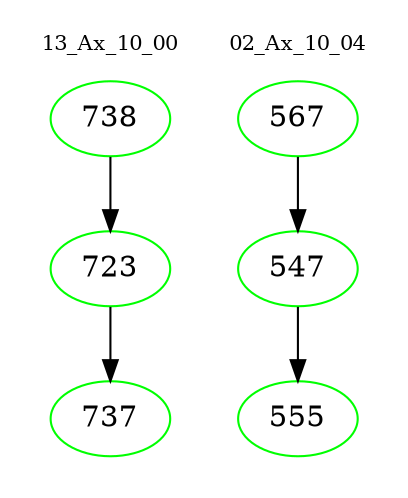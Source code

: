 digraph{
subgraph cluster_0 {
color = white
label = "13_Ax_10_00";
fontsize=10;
T0_738 [label="738", color="green"]
T0_738 -> T0_723 [color="black"]
T0_723 [label="723", color="green"]
T0_723 -> T0_737 [color="black"]
T0_737 [label="737", color="green"]
}
subgraph cluster_1 {
color = white
label = "02_Ax_10_04";
fontsize=10;
T1_567 [label="567", color="green"]
T1_567 -> T1_547 [color="black"]
T1_547 [label="547", color="green"]
T1_547 -> T1_555 [color="black"]
T1_555 [label="555", color="green"]
}
}
